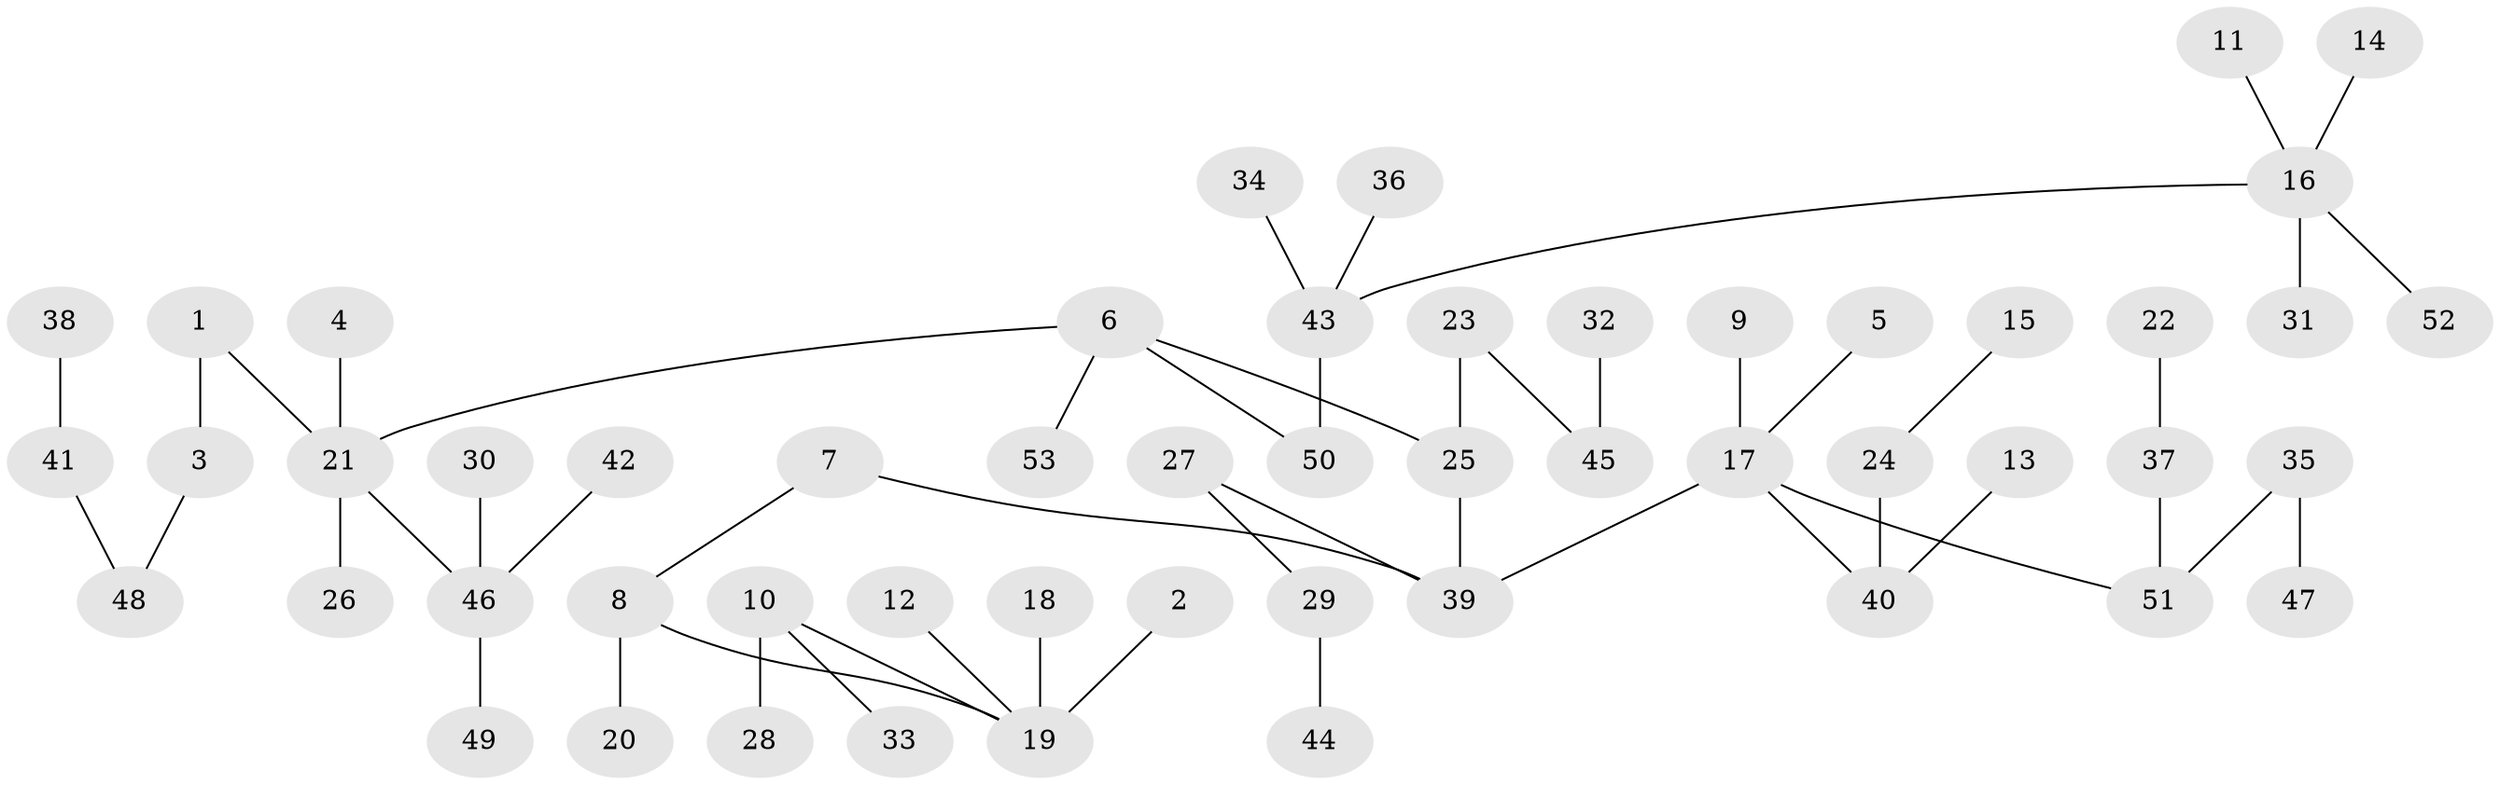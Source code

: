 // original degree distribution, {5: 0.06060606060606061, 2: 0.25, 4: 0.030303030303030304, 3: 0.11363636363636363, 7: 0.022727272727272728, 6: 0.007575757575757576, 1: 0.5151515151515151}
// Generated by graph-tools (version 1.1) at 2025/37/03/04/25 23:37:22]
// undirected, 53 vertices, 52 edges
graph export_dot {
  node [color=gray90,style=filled];
  1;
  2;
  3;
  4;
  5;
  6;
  7;
  8;
  9;
  10;
  11;
  12;
  13;
  14;
  15;
  16;
  17;
  18;
  19;
  20;
  21;
  22;
  23;
  24;
  25;
  26;
  27;
  28;
  29;
  30;
  31;
  32;
  33;
  34;
  35;
  36;
  37;
  38;
  39;
  40;
  41;
  42;
  43;
  44;
  45;
  46;
  47;
  48;
  49;
  50;
  51;
  52;
  53;
  1 -- 3 [weight=1.0];
  1 -- 21 [weight=1.0];
  2 -- 19 [weight=1.0];
  3 -- 48 [weight=1.0];
  4 -- 21 [weight=1.0];
  5 -- 17 [weight=1.0];
  6 -- 21 [weight=1.0];
  6 -- 25 [weight=1.0];
  6 -- 50 [weight=1.0];
  6 -- 53 [weight=1.0];
  7 -- 8 [weight=1.0];
  7 -- 39 [weight=1.0];
  8 -- 19 [weight=1.0];
  8 -- 20 [weight=1.0];
  9 -- 17 [weight=1.0];
  10 -- 19 [weight=1.0];
  10 -- 28 [weight=1.0];
  10 -- 33 [weight=1.0];
  11 -- 16 [weight=1.0];
  12 -- 19 [weight=1.0];
  13 -- 40 [weight=1.0];
  14 -- 16 [weight=1.0];
  15 -- 24 [weight=1.0];
  16 -- 31 [weight=1.0];
  16 -- 43 [weight=1.0];
  16 -- 52 [weight=1.0];
  17 -- 39 [weight=1.0];
  17 -- 40 [weight=1.0];
  17 -- 51 [weight=1.0];
  18 -- 19 [weight=1.0];
  21 -- 26 [weight=1.0];
  21 -- 46 [weight=1.0];
  22 -- 37 [weight=1.0];
  23 -- 25 [weight=1.0];
  23 -- 45 [weight=1.0];
  24 -- 40 [weight=1.0];
  25 -- 39 [weight=1.0];
  27 -- 29 [weight=1.0];
  27 -- 39 [weight=1.0];
  29 -- 44 [weight=1.0];
  30 -- 46 [weight=1.0];
  32 -- 45 [weight=1.0];
  34 -- 43 [weight=1.0];
  35 -- 47 [weight=1.0];
  35 -- 51 [weight=1.0];
  36 -- 43 [weight=1.0];
  37 -- 51 [weight=1.0];
  38 -- 41 [weight=1.0];
  41 -- 48 [weight=1.0];
  42 -- 46 [weight=1.0];
  43 -- 50 [weight=1.0];
  46 -- 49 [weight=1.0];
}
